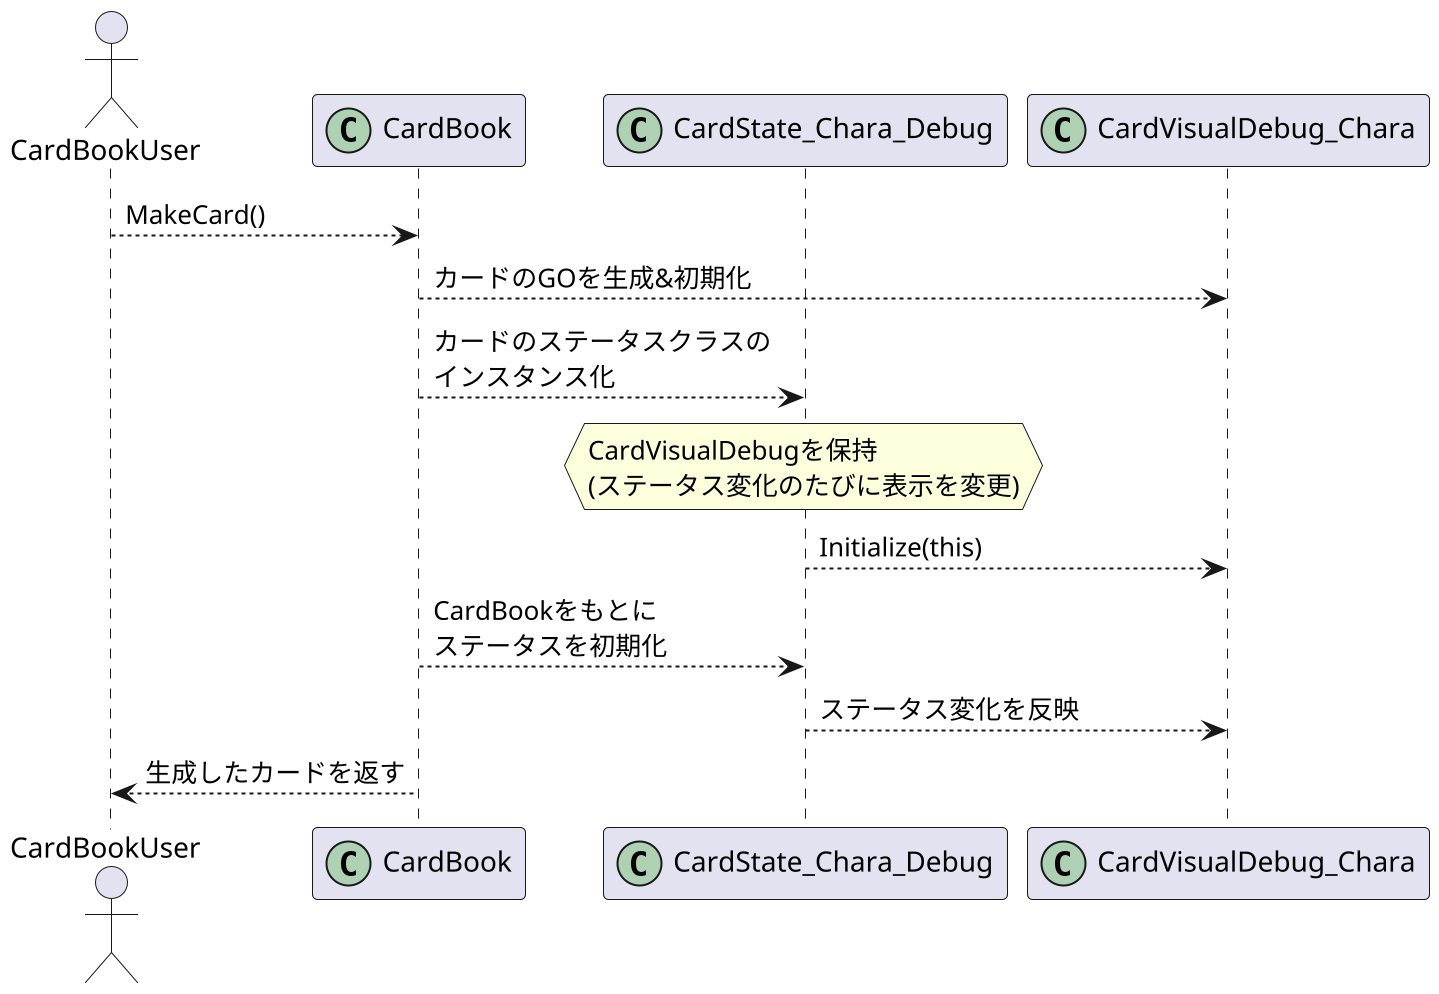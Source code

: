 @startuml

scale 2
skinparam DefaultFontName 源ノ角ゴシック Code JP Medium

actor CardBookUser as user
participant CardBook <<(C,#ADD1B2)>>
participant CardState_Chara_Debug as CardState <<(C,#ADD1B2)>>
participant CardVisualDebug_Chara as CardVisual <<(C,#ADD1B2)>>



user-->CardBook : MakeCard()
CardBook-->CardVisual : カードのGOを生成&初期化
CardBook-->CardState : カードのステータスクラスの\nインスタンス化
hnote over CardState : CardVisualDebugを保持\n(ステータス変化のたびに表示を変更)
CardState-->CardVisual : Initialize(this)
CardBook-->CardState : CardBookをもとに\nステータスを初期化
CardState-->CardVisual : ステータス変化を反映
CardBook-->user : 生成したカードを返す






@enduml